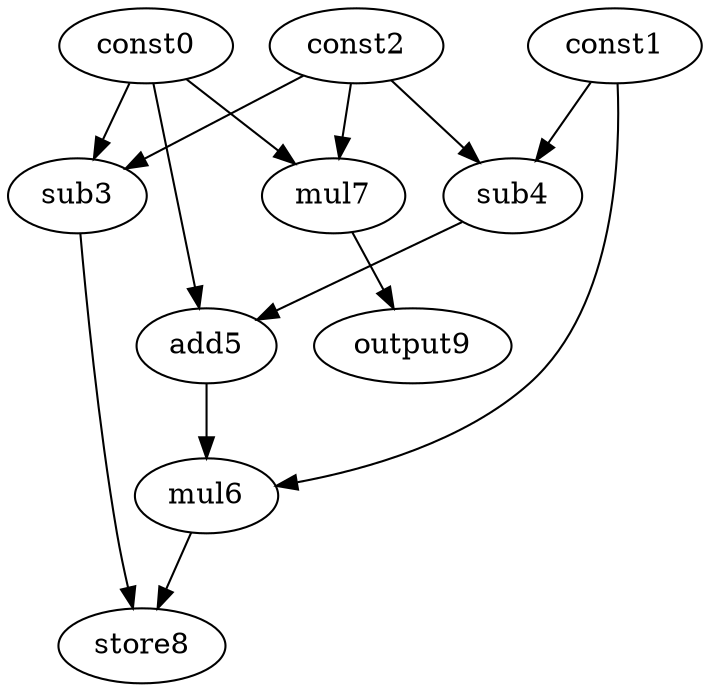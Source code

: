 digraph G { 
const0[opcode=const]; 
const1[opcode=const]; 
const2[opcode=const]; 
sub3[opcode=sub]; 
sub4[opcode=sub]; 
add5[opcode=add]; 
mul6[opcode=mul]; 
mul7[opcode=mul]; 
store8[opcode=store]; 
output9[opcode=output]; 
const0->sub3[operand=0];
const2->sub3[operand=1];
const1->sub4[operand=0];
const2->sub4[operand=1];
const0->mul7[operand=0];
const2->mul7[operand=1];
const0->add5[operand=0];
sub4->add5[operand=1];
mul7->output9[operand=0];
const1->mul6[operand=0];
add5->mul6[operand=1];
sub3->store8[operand=0];
mul6->store8[operand=1];
}

